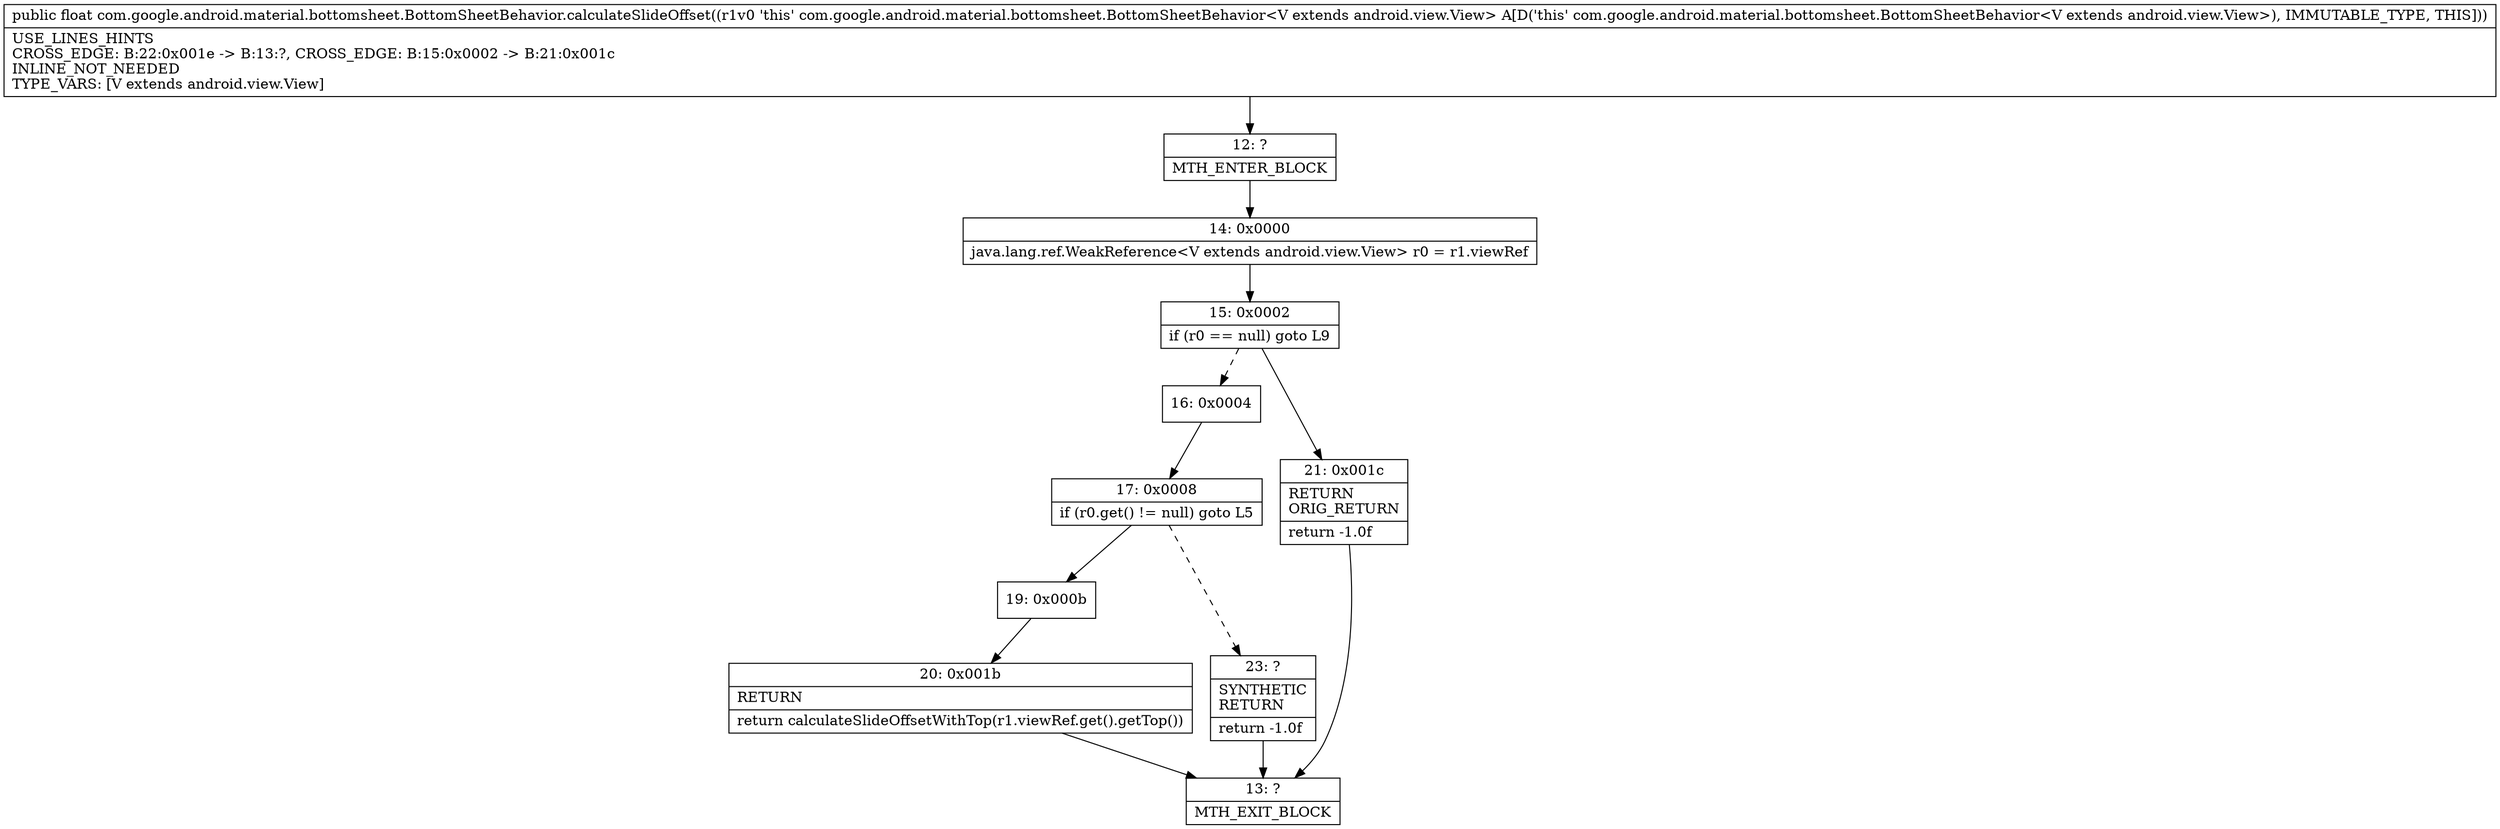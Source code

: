 digraph "CFG forcom.google.android.material.bottomsheet.BottomSheetBehavior.calculateSlideOffset()F" {
Node_12 [shape=record,label="{12\:\ ?|MTH_ENTER_BLOCK\l}"];
Node_14 [shape=record,label="{14\:\ 0x0000|java.lang.ref.WeakReference\<V extends android.view.View\> r0 = r1.viewRef\l}"];
Node_15 [shape=record,label="{15\:\ 0x0002|if (r0 == null) goto L9\l}"];
Node_16 [shape=record,label="{16\:\ 0x0004}"];
Node_17 [shape=record,label="{17\:\ 0x0008|if (r0.get() != null) goto L5\l}"];
Node_19 [shape=record,label="{19\:\ 0x000b}"];
Node_20 [shape=record,label="{20\:\ 0x001b|RETURN\l|return calculateSlideOffsetWithTop(r1.viewRef.get().getTop())\l}"];
Node_13 [shape=record,label="{13\:\ ?|MTH_EXIT_BLOCK\l}"];
Node_23 [shape=record,label="{23\:\ ?|SYNTHETIC\lRETURN\l|return \-1.0f\l}"];
Node_21 [shape=record,label="{21\:\ 0x001c|RETURN\lORIG_RETURN\l|return \-1.0f\l}"];
MethodNode[shape=record,label="{public float com.google.android.material.bottomsheet.BottomSheetBehavior.calculateSlideOffset((r1v0 'this' com.google.android.material.bottomsheet.BottomSheetBehavior\<V extends android.view.View\> A[D('this' com.google.android.material.bottomsheet.BottomSheetBehavior\<V extends android.view.View\>), IMMUTABLE_TYPE, THIS]))  | USE_LINES_HINTS\lCROSS_EDGE: B:22:0x001e \-\> B:13:?, CROSS_EDGE: B:15:0x0002 \-\> B:21:0x001c\lINLINE_NOT_NEEDED\lTYPE_VARS: [V extends android.view.View]\l}"];
MethodNode -> Node_12;Node_12 -> Node_14;
Node_14 -> Node_15;
Node_15 -> Node_16[style=dashed];
Node_15 -> Node_21;
Node_16 -> Node_17;
Node_17 -> Node_19;
Node_17 -> Node_23[style=dashed];
Node_19 -> Node_20;
Node_20 -> Node_13;
Node_23 -> Node_13;
Node_21 -> Node_13;
}

